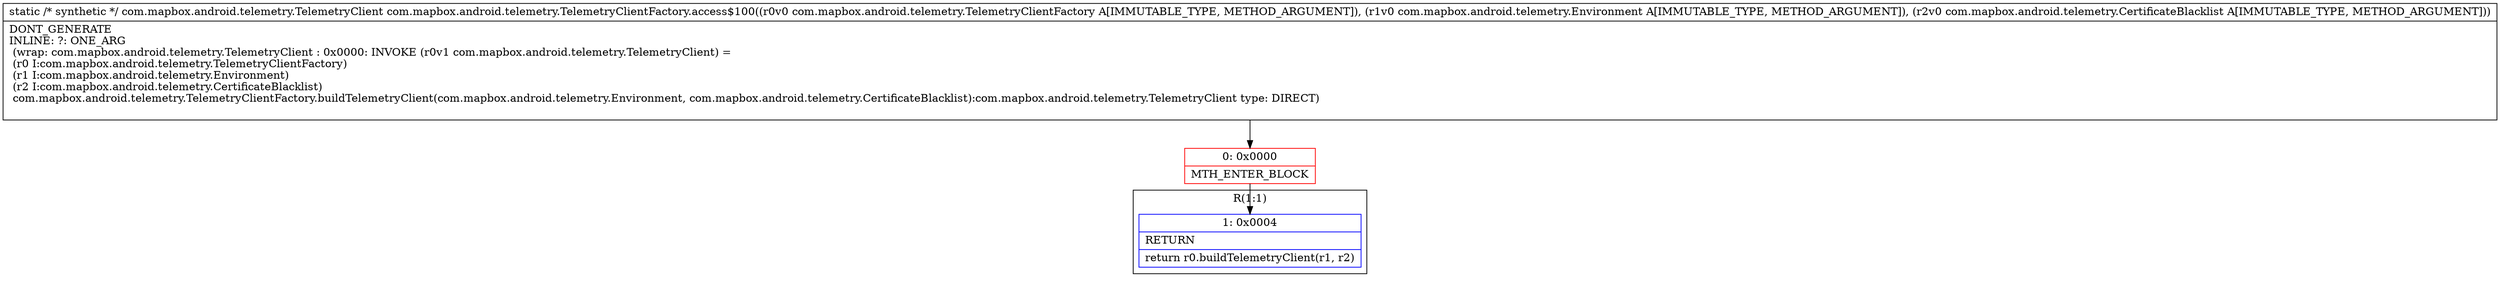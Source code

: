 digraph "CFG forcom.mapbox.android.telemetry.TelemetryClientFactory.access$100(Lcom\/mapbox\/android\/telemetry\/TelemetryClientFactory;Lcom\/mapbox\/android\/telemetry\/Environment;Lcom\/mapbox\/android\/telemetry\/CertificateBlacklist;)Lcom\/mapbox\/android\/telemetry\/TelemetryClient;" {
subgraph cluster_Region_508965633 {
label = "R(1:1)";
node [shape=record,color=blue];
Node_1 [shape=record,label="{1\:\ 0x0004|RETURN\l|return r0.buildTelemetryClient(r1, r2)\l}"];
}
Node_0 [shape=record,color=red,label="{0\:\ 0x0000|MTH_ENTER_BLOCK\l}"];
MethodNode[shape=record,label="{static \/* synthetic *\/ com.mapbox.android.telemetry.TelemetryClient com.mapbox.android.telemetry.TelemetryClientFactory.access$100((r0v0 com.mapbox.android.telemetry.TelemetryClientFactory A[IMMUTABLE_TYPE, METHOD_ARGUMENT]), (r1v0 com.mapbox.android.telemetry.Environment A[IMMUTABLE_TYPE, METHOD_ARGUMENT]), (r2v0 com.mapbox.android.telemetry.CertificateBlacklist A[IMMUTABLE_TYPE, METHOD_ARGUMENT]))  | DONT_GENERATE\lINLINE: ?: ONE_ARG  \l  (wrap: com.mapbox.android.telemetry.TelemetryClient : 0x0000: INVOKE  (r0v1 com.mapbox.android.telemetry.TelemetryClient) = \l  (r0 I:com.mapbox.android.telemetry.TelemetryClientFactory)\l  (r1 I:com.mapbox.android.telemetry.Environment)\l  (r2 I:com.mapbox.android.telemetry.CertificateBlacklist)\l com.mapbox.android.telemetry.TelemetryClientFactory.buildTelemetryClient(com.mapbox.android.telemetry.Environment, com.mapbox.android.telemetry.CertificateBlacklist):com.mapbox.android.telemetry.TelemetryClient type: DIRECT)\l\l}"];
MethodNode -> Node_0;
Node_0 -> Node_1;
}

